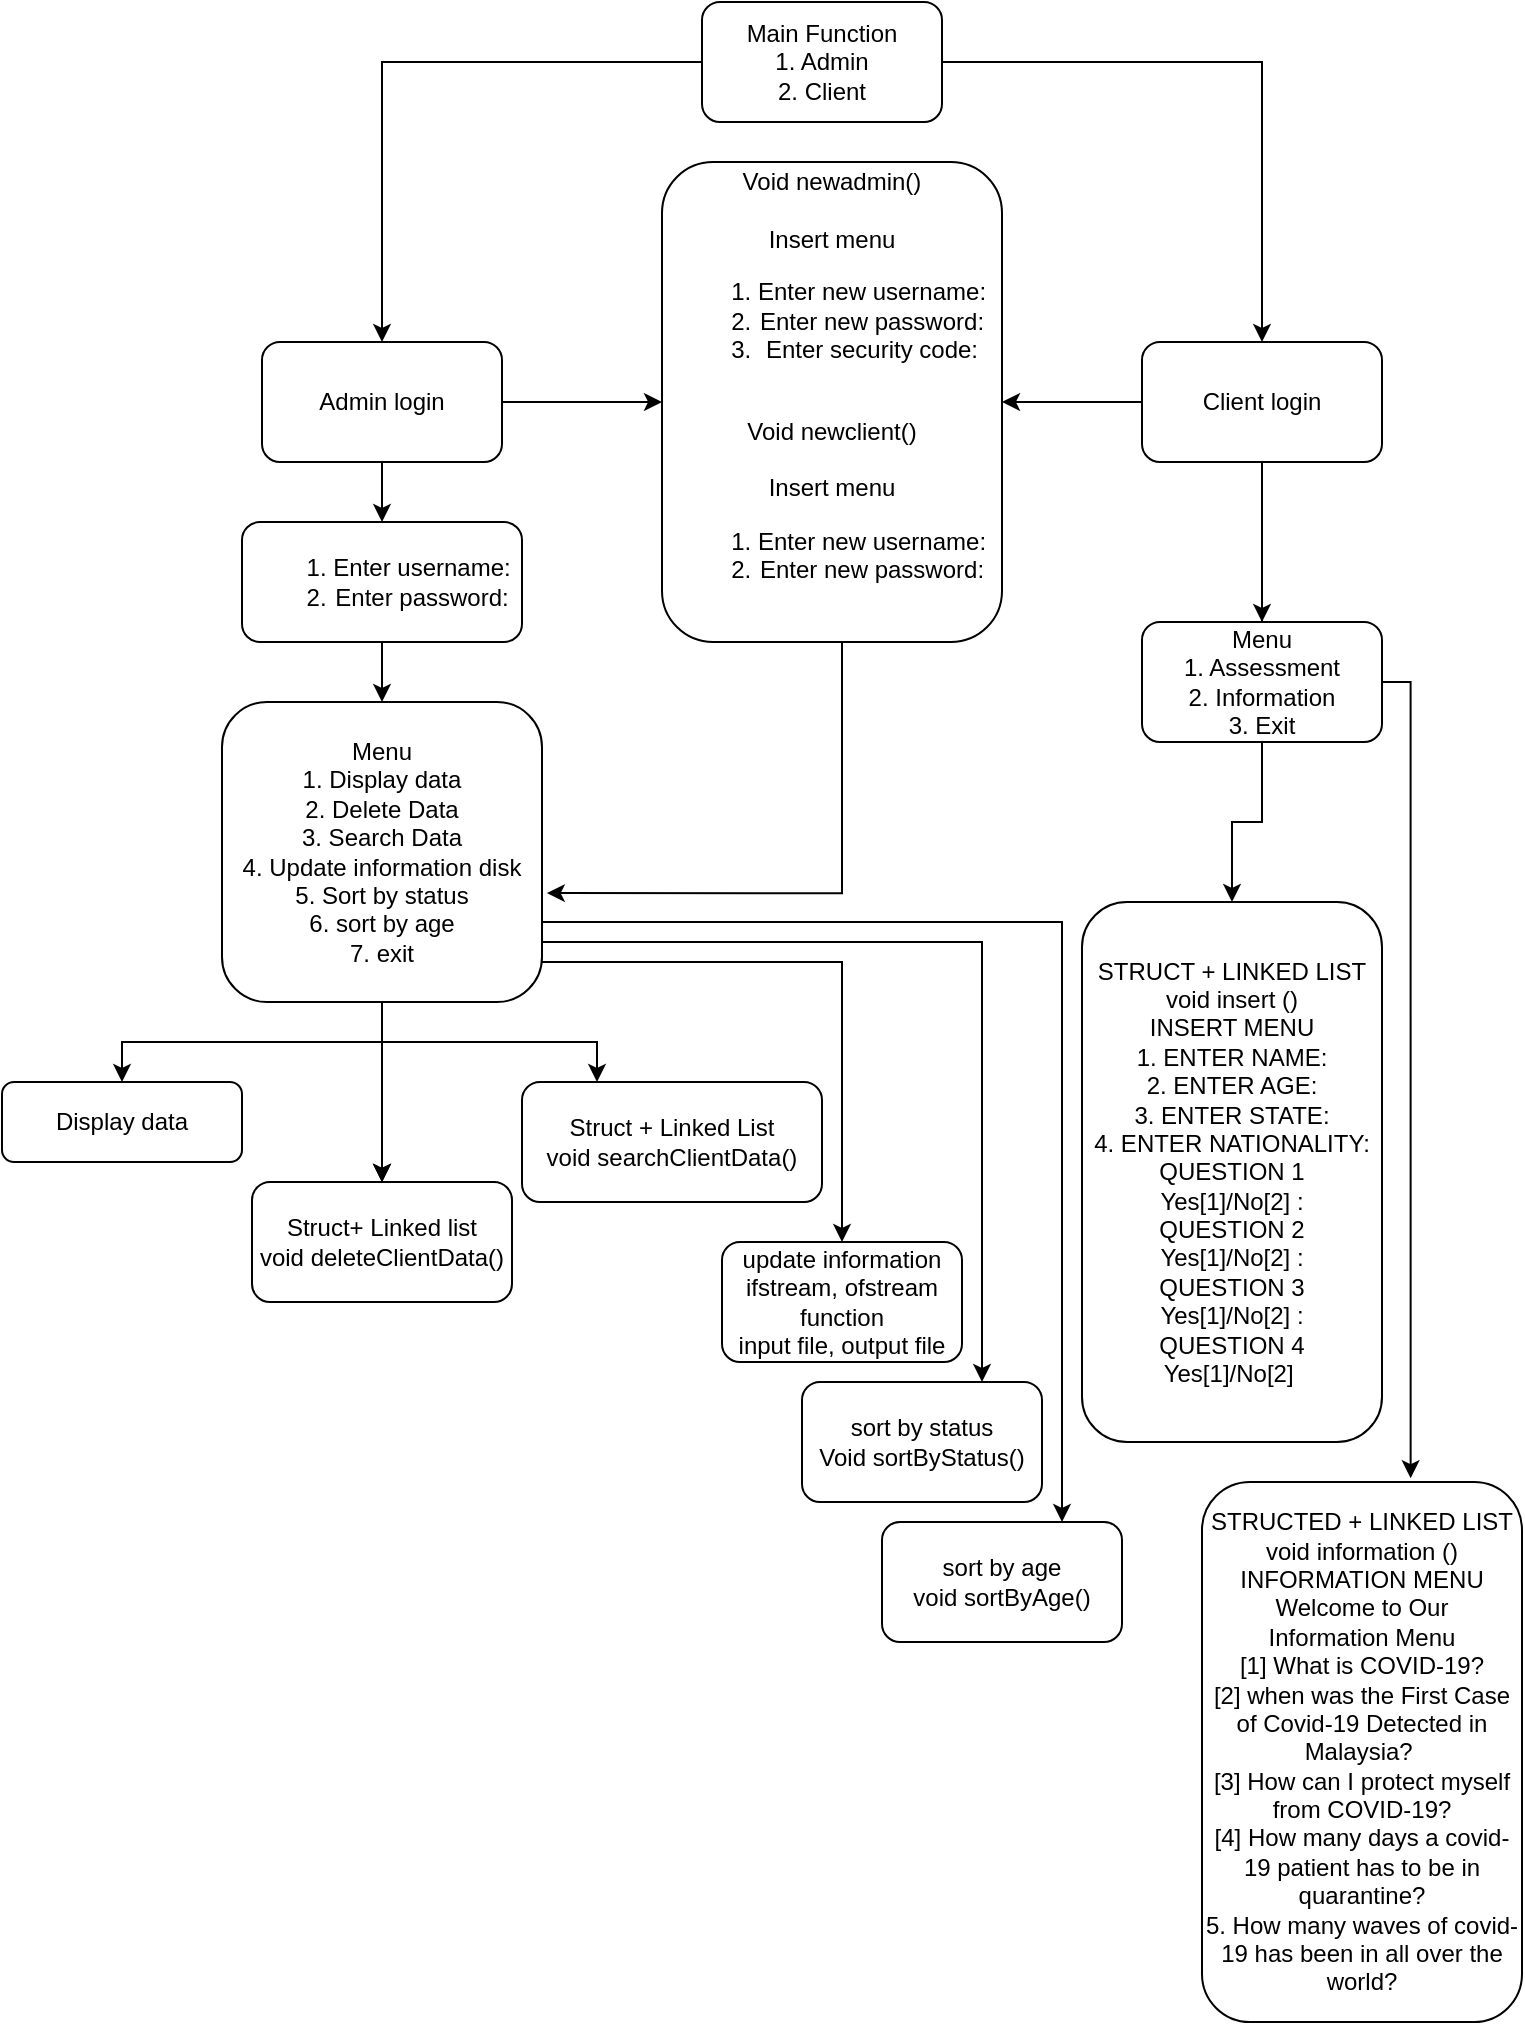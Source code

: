 <mxfile version="20.8.5" type="device"><diagram id="t2uKkGzAT5YOuZYQrV5Q" name="Page-1"><mxGraphModel dx="1235" dy="568" grid="1" gridSize="10" guides="1" tooltips="1" connect="1" arrows="1" fold="1" page="1" pageScale="1" pageWidth="850" pageHeight="1100" math="0" shadow="0"><root><mxCell id="0"/><mxCell id="1" parent="0"/><mxCell id="QawJOIue0EB3u6MQtGSA-5" value="" style="edgeStyle=orthogonalEdgeStyle;rounded=0;orthogonalLoop=1;jettySize=auto;html=1;" edge="1" parent="1" source="QawJOIue0EB3u6MQtGSA-1" target="QawJOIue0EB3u6MQtGSA-4"><mxGeometry relative="1" as="geometry"/></mxCell><mxCell id="QawJOIue0EB3u6MQtGSA-7" value="" style="edgeStyle=orthogonalEdgeStyle;rounded=0;orthogonalLoop=1;jettySize=auto;html=1;" edge="1" parent="1" source="QawJOIue0EB3u6MQtGSA-1" target="QawJOIue0EB3u6MQtGSA-6"><mxGeometry relative="1" as="geometry"/></mxCell><mxCell id="QawJOIue0EB3u6MQtGSA-1" value="Main Function&lt;br&gt;1. Admin&lt;br&gt;2. Client" style="rounded=1;whiteSpace=wrap;html=1;" vertex="1" parent="1"><mxGeometry x="400" y="20" width="120" height="60" as="geometry"/></mxCell><mxCell id="QawJOIue0EB3u6MQtGSA-9" value="" style="edgeStyle=orthogonalEdgeStyle;rounded=0;orthogonalLoop=1;jettySize=auto;html=1;" edge="1" parent="1" source="QawJOIue0EB3u6MQtGSA-4" target="QawJOIue0EB3u6MQtGSA-8"><mxGeometry relative="1" as="geometry"/></mxCell><mxCell id="QawJOIue0EB3u6MQtGSA-11" value="" style="edgeStyle=orthogonalEdgeStyle;rounded=0;orthogonalLoop=1;jettySize=auto;html=1;" edge="1" parent="1" source="QawJOIue0EB3u6MQtGSA-4" target="QawJOIue0EB3u6MQtGSA-10"><mxGeometry relative="1" as="geometry"/></mxCell><mxCell id="QawJOIue0EB3u6MQtGSA-4" value="Admin login" style="whiteSpace=wrap;html=1;rounded=1;" vertex="1" parent="1"><mxGeometry x="180" y="190" width="120" height="60" as="geometry"/></mxCell><mxCell id="QawJOIue0EB3u6MQtGSA-12" value="" style="edgeStyle=orthogonalEdgeStyle;rounded=0;orthogonalLoop=1;jettySize=auto;html=1;fontSize=12;" edge="1" parent="1" source="QawJOIue0EB3u6MQtGSA-6" target="QawJOIue0EB3u6MQtGSA-8"><mxGeometry relative="1" as="geometry"/></mxCell><mxCell id="QawJOIue0EB3u6MQtGSA-34" value="" style="edgeStyle=orthogonalEdgeStyle;rounded=0;orthogonalLoop=1;jettySize=auto;html=1;fontSize=12;" edge="1" parent="1" source="QawJOIue0EB3u6MQtGSA-6" target="QawJOIue0EB3u6MQtGSA-33"><mxGeometry relative="1" as="geometry"/></mxCell><mxCell id="QawJOIue0EB3u6MQtGSA-39" style="edgeStyle=orthogonalEdgeStyle;rounded=0;orthogonalLoop=1;jettySize=auto;html=1;entryX=0.652;entryY=-0.007;entryDx=0;entryDy=0;entryPerimeter=0;fontSize=12;" edge="1" parent="1" source="QawJOIue0EB3u6MQtGSA-6" target="QawJOIue0EB3u6MQtGSA-37"><mxGeometry relative="1" as="geometry"><Array as="points"><mxPoint x="680" y="360"/><mxPoint x="754" y="360"/></Array></mxGeometry></mxCell><mxCell id="QawJOIue0EB3u6MQtGSA-6" value="Client login" style="whiteSpace=wrap;html=1;rounded=1;" vertex="1" parent="1"><mxGeometry x="620" y="190" width="120" height="60" as="geometry"/></mxCell><mxCell id="QawJOIue0EB3u6MQtGSA-16" style="edgeStyle=orthogonalEdgeStyle;rounded=0;orthogonalLoop=1;jettySize=auto;html=1;entryX=1.015;entryY=0.637;entryDx=0;entryDy=0;entryPerimeter=0;fontSize=12;" edge="1" parent="1" source="QawJOIue0EB3u6MQtGSA-8" target="QawJOIue0EB3u6MQtGSA-13"><mxGeometry relative="1" as="geometry"><Array as="points"><mxPoint x="470" y="466"/></Array></mxGeometry></mxCell><mxCell id="QawJOIue0EB3u6MQtGSA-8" value="Void newadmin()&lt;br&gt;&lt;br&gt;Insert menu&lt;br&gt;&lt;div style=&quot;&quot;&gt;&lt;ol style=&quot;line-height: 120%;&quot;&gt;&lt;li&gt;&lt;span style=&quot;background-color: initial;&quot;&gt;Enter new username:&lt;/span&gt;&lt;/li&gt;&lt;li&gt;&lt;span style=&quot;background-color: initial;&quot;&gt;Enter new password:&lt;/span&gt;&lt;/li&gt;&lt;li&gt;&lt;span style=&quot;background-color: initial;&quot;&gt;Enter security code:&lt;/span&gt;&lt;/li&gt;&lt;/ol&gt;&lt;div&gt;&lt;br&gt;&lt;/div&gt;&lt;div&gt;Void newclient()&lt;/div&gt;&lt;div&gt;&lt;br&gt;&lt;/div&gt;&lt;div&gt;Insert menu&lt;/div&gt;&lt;div&gt;&lt;ol style=&quot;border-color: var(--border-color); line-height: 14.4px;&quot;&gt;&lt;li style=&quot;border-color: var(--border-color);&quot;&gt;Enter new username:&lt;/li&gt;&lt;li style=&quot;border-color: var(--border-color);&quot;&gt;&lt;span style=&quot;border-color: var(--border-color); background-color: initial;&quot;&gt;Enter new password:&lt;/span&gt;&lt;/li&gt;&lt;/ol&gt;&lt;/div&gt;&lt;div&gt;&lt;br&gt;&lt;/div&gt;&lt;/div&gt;" style="whiteSpace=wrap;html=1;rounded=1;" vertex="1" parent="1"><mxGeometry x="380" y="100" width="170" height="240" as="geometry"/></mxCell><mxCell id="QawJOIue0EB3u6MQtGSA-14" value="" style="edgeStyle=orthogonalEdgeStyle;rounded=0;orthogonalLoop=1;jettySize=auto;html=1;fontSize=12;" edge="1" parent="1" source="QawJOIue0EB3u6MQtGSA-10" target="QawJOIue0EB3u6MQtGSA-13"><mxGeometry relative="1" as="geometry"/></mxCell><mxCell id="QawJOIue0EB3u6MQtGSA-10" value="&lt;ol&gt;&lt;li&gt;Enter username:&lt;/li&gt;&lt;li&gt;Enter password:&lt;/li&gt;&lt;/ol&gt;" style="whiteSpace=wrap;html=1;rounded=1;" vertex="1" parent="1"><mxGeometry x="170" y="280" width="140" height="60" as="geometry"/></mxCell><mxCell id="QawJOIue0EB3u6MQtGSA-18" value="" style="edgeStyle=orthogonalEdgeStyle;rounded=0;orthogonalLoop=1;jettySize=auto;html=1;fontSize=12;" edge="1" parent="1" source="QawJOIue0EB3u6MQtGSA-13" target="QawJOIue0EB3u6MQtGSA-17"><mxGeometry relative="1" as="geometry"/></mxCell><mxCell id="QawJOIue0EB3u6MQtGSA-20" value="" style="edgeStyle=orthogonalEdgeStyle;rounded=0;orthogonalLoop=1;jettySize=auto;html=1;fontSize=12;" edge="1" parent="1" source="QawJOIue0EB3u6MQtGSA-13" target="QawJOIue0EB3u6MQtGSA-19"><mxGeometry relative="1" as="geometry"/></mxCell><mxCell id="QawJOIue0EB3u6MQtGSA-21" value="" style="edgeStyle=orthogonalEdgeStyle;rounded=0;orthogonalLoop=1;jettySize=auto;html=1;fontSize=12;" edge="1" parent="1" source="QawJOIue0EB3u6MQtGSA-13" target="QawJOIue0EB3u6MQtGSA-19"><mxGeometry relative="1" as="geometry"/></mxCell><mxCell id="QawJOIue0EB3u6MQtGSA-22" value="" style="edgeStyle=orthogonalEdgeStyle;rounded=0;orthogonalLoop=1;jettySize=auto;html=1;fontSize=12;" edge="1" parent="1" source="QawJOIue0EB3u6MQtGSA-13" target="QawJOIue0EB3u6MQtGSA-19"><mxGeometry relative="1" as="geometry"/></mxCell><mxCell id="QawJOIue0EB3u6MQtGSA-24" style="edgeStyle=orthogonalEdgeStyle;rounded=0;orthogonalLoop=1;jettySize=auto;html=1;entryX=0.25;entryY=0;entryDx=0;entryDy=0;fontSize=12;" edge="1" parent="1" source="QawJOIue0EB3u6MQtGSA-13" target="QawJOIue0EB3u6MQtGSA-23"><mxGeometry relative="1" as="geometry"/></mxCell><mxCell id="QawJOIue0EB3u6MQtGSA-28" style="edgeStyle=orthogonalEdgeStyle;rounded=0;orthogonalLoop=1;jettySize=auto;html=1;entryX=0.5;entryY=0;entryDx=0;entryDy=0;fontSize=12;" edge="1" parent="1" source="QawJOIue0EB3u6MQtGSA-13" target="QawJOIue0EB3u6MQtGSA-27"><mxGeometry relative="1" as="geometry"><Array as="points"><mxPoint x="470" y="500"/><mxPoint x="470" y="630"/></Array></mxGeometry></mxCell><mxCell id="QawJOIue0EB3u6MQtGSA-30" style="edgeStyle=orthogonalEdgeStyle;rounded=0;orthogonalLoop=1;jettySize=auto;html=1;fontSize=12;entryX=0.75;entryY=0;entryDx=0;entryDy=0;" edge="1" parent="1" source="QawJOIue0EB3u6MQtGSA-13" target="QawJOIue0EB3u6MQtGSA-29"><mxGeometry relative="1" as="geometry"><mxPoint x="560" y="580" as="targetPoint"/><Array as="points"><mxPoint x="540" y="490"/></Array></mxGeometry></mxCell><mxCell id="QawJOIue0EB3u6MQtGSA-32" style="edgeStyle=orthogonalEdgeStyle;rounded=0;orthogonalLoop=1;jettySize=auto;html=1;entryX=0.75;entryY=0;entryDx=0;entryDy=0;fontSize=12;" edge="1" parent="1" source="QawJOIue0EB3u6MQtGSA-13" target="QawJOIue0EB3u6MQtGSA-31"><mxGeometry relative="1" as="geometry"><Array as="points"><mxPoint x="580" y="480"/></Array></mxGeometry></mxCell><mxCell id="QawJOIue0EB3u6MQtGSA-13" value="Menu&lt;br&gt;1. Display data&lt;br&gt;2. Delete Data&lt;br&gt;3. Search Data&lt;br&gt;4. Update information disk&lt;br&gt;5. Sort by status&lt;br&gt;6. sort by age&lt;br&gt;7. exit&lt;br&gt;" style="whiteSpace=wrap;html=1;rounded=1;align=center;" vertex="1" parent="1"><mxGeometry x="160" y="370" width="160" height="150" as="geometry"/></mxCell><mxCell id="QawJOIue0EB3u6MQtGSA-17" value="Display data" style="whiteSpace=wrap;html=1;rounded=1;" vertex="1" parent="1"><mxGeometry x="50" y="560" width="120" height="40" as="geometry"/></mxCell><mxCell id="QawJOIue0EB3u6MQtGSA-19" value="Struct+ Linked list&lt;br&gt;void deleteClientData()" style="whiteSpace=wrap;html=1;rounded=1;" vertex="1" parent="1"><mxGeometry x="175" y="610" width="130" height="60" as="geometry"/></mxCell><mxCell id="QawJOIue0EB3u6MQtGSA-23" value="Struct + Linked List&lt;br&gt;void searchClientData()" style="whiteSpace=wrap;html=1;rounded=1;fontSize=12;" vertex="1" parent="1"><mxGeometry x="310" y="560" width="150" height="60" as="geometry"/></mxCell><mxCell id="QawJOIue0EB3u6MQtGSA-27" value="update information&lt;br&gt;ifstream, ofstream function&lt;br&gt;input file, output file" style="whiteSpace=wrap;html=1;rounded=1;fontSize=12;" vertex="1" parent="1"><mxGeometry x="410" y="640" width="120" height="60" as="geometry"/></mxCell><mxCell id="QawJOIue0EB3u6MQtGSA-29" value="sort by status&lt;br&gt;Void sortByStatus()" style="whiteSpace=wrap;html=1;rounded=1;fontSize=12;" vertex="1" parent="1"><mxGeometry x="450" y="710" width="120" height="60" as="geometry"/></mxCell><mxCell id="QawJOIue0EB3u6MQtGSA-31" value="sort by age&lt;br&gt;void sortByAge()" style="whiteSpace=wrap;html=1;rounded=1;fontSize=12;" vertex="1" parent="1"><mxGeometry x="490" y="780" width="120" height="60" as="geometry"/></mxCell><mxCell id="QawJOIue0EB3u6MQtGSA-36" value="" style="edgeStyle=orthogonalEdgeStyle;rounded=0;orthogonalLoop=1;jettySize=auto;html=1;fontSize=12;" edge="1" parent="1" source="QawJOIue0EB3u6MQtGSA-33" target="QawJOIue0EB3u6MQtGSA-35"><mxGeometry relative="1" as="geometry"/></mxCell><mxCell id="QawJOIue0EB3u6MQtGSA-33" value="Menu&lt;br&gt;1. Assessment&lt;br&gt;2. Information&lt;br&gt;3. Exit" style="whiteSpace=wrap;html=1;rounded=1;" vertex="1" parent="1"><mxGeometry x="620" y="330" width="120" height="60" as="geometry"/></mxCell><mxCell id="QawJOIue0EB3u6MQtGSA-35" value="&lt;font style=&quot;font-size: 12px;&quot;&gt;STRUCT + LINKED LIST&lt;br/&gt;void insert ()&lt;br/&gt;INSERT MENU&lt;br/&gt;1. ENTER NAME:&lt;br/&gt;2. ENTER AGE:&lt;br/&gt;3. ENTER STATE:&lt;br/&gt;4. ENTER NATIONALITY:&lt;br/&gt;QUESTION 1&lt;br/&gt;Yes[1]/No[2] :&lt;br/&gt;QUESTION 2&lt;br/&gt;Yes[1]/No[2] :&lt;br/&gt;QUESTION 3&lt;br/&gt;Yes[1]/No[2] :&lt;br/&gt;QUESTION 4&lt;br/&gt;Yes[1]/No[2]&lt;/font&gt;&amp;nbsp;" style="whiteSpace=wrap;html=1;rounded=1;" vertex="1" parent="1"><mxGeometry x="590" y="470" width="150" height="270" as="geometry"/></mxCell><mxCell id="QawJOIue0EB3u6MQtGSA-37" value="STRUCTED + LINKED LIST&lt;br&gt;void information ()&lt;br&gt;INFORMATION MENU&lt;br&gt;Welcome to Our&lt;br&gt;Information Menu&lt;br&gt;[1] What is COVID-19?&lt;br&gt;[2]&amp;nbsp;when was the First Case of Covid-19 Detected in Malaysia?&amp;nbsp;&lt;br&gt;[3] How can I protect myself from COVID-19?&lt;br&gt;[4]&amp;nbsp;How many days a covid-19 patient has to be in quarantine?&lt;br&gt;5.&amp;nbsp;How many waves of covid-19 has been in all over the world?" style="whiteSpace=wrap;html=1;rounded=1;fontSize=12;" vertex="1" parent="1"><mxGeometry x="650" y="760" width="160" height="270" as="geometry"/></mxCell></root></mxGraphModel></diagram></mxfile>